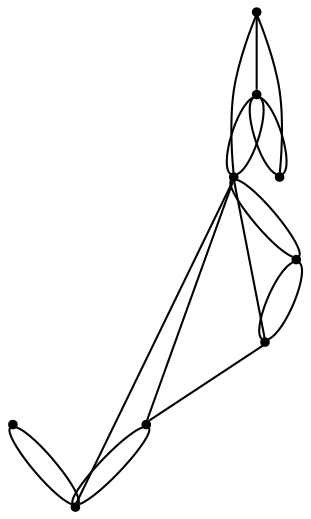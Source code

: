 graph {
  node [shape=point,comment="{\"directed\":false,\"doi\":\"10.1007/978-3-030-68766-3_13\",\"figure\":\"? (3)\"}"]

  v0 [pos="1613.6654711627393,649.1538642180358"]
  v1 [pos="1561.3091208017406,649.1538642180358"]
  v2 [pos="1447.0711612564764,649.1538642180358"]
  v3 [pos="1389.9516568793986,649.1538642180358"]
  v4 [pos="1332.8353001289966,649.1538642180358"]
  v5 [pos="1275.7157957519187,649.1538642180358"]
  v6 [pos="1104.3644999060934,649.1538642180358"]
  v7 [pos="1042.4858316861469,649.1538642180358"]
  v8 [pos="985.3705082475324,649.1538642180358"]

  v0 -- v1 [id="-1",pos="1613.6654711627393,649.1538642180358 1613.5361323211418,663.735145574919 1601.821874012834,675.4577174731593 1587.3570351085857,675.4577174731593 1572.9005898754735,675.4577174731593 1561.1820075547623,663.735145574919 1561.3091208017406,649.1538642180358"]
  v7 -- v6 [id="-3",pos="1042.4858316861469,649.1538642180358 1104.3644999060934,649.1538642180358 1104.3644999060934,649.1538642180358 1104.3644999060934,649.1538642180358"]
  v6 -- v5 [id="-4",pos="1104.3644999060934,649.1538642180358 1275.7157957519187,649.1538642180358 1275.7157957519187,649.1538642180358 1275.7157957519187,649.1538642180358"]
  v5 -- v4 [id="-5",pos="1275.7157957519187,649.1538642180358 1332.8353001289966,649.1538642180358 1332.8353001289966,649.1538642180358 1332.8353001289966,649.1538642180358"]
  v4 -- v3 [id="-6",pos="1332.8353001289966,649.1538642180358 1389.9516568793986,649.1538642180358 1389.9516568793986,649.1538642180358 1389.9516568793986,649.1538642180358"]
  v3 -- v2 [id="-7",pos="1389.9516568793986,649.1538642180358 1447.0711612564764,649.1538642180358 1447.0711612564764,649.1538642180358 1447.0711612564764,649.1538642180358"]
  v2 -- v1 [id="-8",pos="1447.0711612564764,649.1538642180358 1561.3091208017406,649.1538642180358 1561.3091208017406,649.1538642180358 1561.3091208017406,649.1538642180358"]
  v1 -- v0 [id="-9",pos="1561.3091208017406,649.1538642180358 1613.6654711627393,649.1538642180358 1613.6654711627393,649.1538642180358 1613.6654711627393,649.1538642180358"]
  v8 -- v5 [id="-11",pos="985.3705082475324,649.1538642180358 986.561328545761,729.4531606034084 1052.6218731585059,793.3875741691621 1132.7971388476542,792.0707059721346 1211.1221723470467,790.7871894914374 1274.3071851230745,727.6028875018314 1275.7157957519187,649.1538642180358"]
  v8 -- v6 [id="-12",pos="985.3705082475324,649.1538642180358 985.1361213398978,682.137853235516 1011.6861933813035,708.8626566567142 1044.5455718151127,708.9710099925135 1077.4050138373398,709.0793633283128 1104.13008120425,682.5296166755743 1104.3644999060934,649.1538642180358"]
  v6 -- v7 [id="-13",pos="1104.3644999060934,649.1538642180358 1104.2384358680072,666.3647487724793 1090.3862077798606,680.216743504784 1073.3001271212693,680.216743504784 1056.2141100510958,680.216743504784 1042.366078798517,666.3647487724793 1042.4858316861469,649.1538642180358"]
  v6 -- v5 [id="-15",pos="1104.3644999060934,649.1538642180358 1104.2384358680072,696.5983180794775 1142.5945878928765,734.9540000243724 1189.9187416425161,734.9540000243724 1237.2346288978554,734.9540000243724 1275.5907809227244,696.5983180794775 1275.7157957519187,649.1538642180358"]
  v5 -- v4 [id="-16",pos="1275.7157957519187,649.1538642180358 1275.590653745889,665.0520455657656 1288.3801921974684,677.8372304889716 1304.1535535611042,677.8372304889716 1319.922718089172,677.8372304889716 1332.7122565407512,665.0520455657656 1332.8353001289966,649.1538642180358"]
  v5 -- v3 [id="-17",pos="1275.7157957519187,649.1538642180358 1275.590653745889,680.8210168323077 1301.1655338134797,706.3955834628528 1332.7122565407512,706.3955834628528 1364.2547824324545,706.3955834628528 1389.829662500045,680.8210168323077 1389.9516568793986,649.1538642180358"]
  v5 -- v2 [id="-18",pos="1275.7157957519187,649.1538642180358 1274.0196382982447,691.8268288707304 1311.0881248647313,731.4618305121894 1358.3998152845024,733.037023490135 1405.7115057042736,734.6164132522138 1445.3428598576563,697.5401145915215 1447.0711612564764,649.1538642180358"]
  v5 -- v1 [id="-19",pos="1275.7157957519187,649.1538642180358 1272.9653423328134,723.3606382073199 1334.750265327969,789.4036496555686 1413.5918911327392,792.0290560689958 1492.4336441143448,794.6585956789177 1558.4732681376672,732.8744934864361 1561.3091208017406,649.1538642180358"]
  v4 -- v3 [id="-20",pos="1332.8353001289966,649.1538642180358 1332.7122565407512,665.0520455657656 1345.4934013211944,677.8372304889716 1361.2667626848302,677.8372304889716 1377.0401240484657,677.8372304889716 1389.829662500045,665.0520455657656 1389.9516568793986,649.1538642180358"]
  v2 -- v1 [id="-22",pos="1447.0711612564764,649.1538642180358 1446.9471956361745,680.8210168323077 1472.5180060450323,706.3955834628528 1504.0647287723039,706.3955834628528 1535.6113243227398,706.3955834628528 1561.182134731598,680.8210168323077 1561.3091208017406,649.1538642180358"]
  v8 -- v7 [id="-24",pos="985.3705082475324,649.1538642180358 1042.4858316861469,649.1538642180358 1042.4858316861469,649.1538642180358 1042.4858316861469,649.1538642180358"]
}